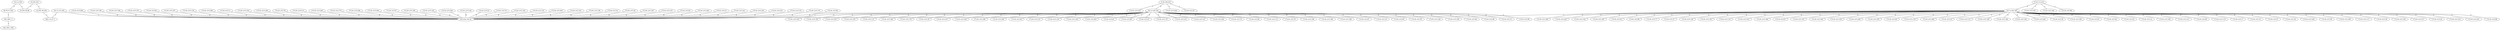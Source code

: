 graph {
    overlap = false; splines = true;
    0 [ label = "192.168.1.240" ]
    1 [ label = "172.81.215.39" ]
    2 [ label = "101.4.128.150" ]
    3 [ label = "172.81.215.57" ]
    4 [ label = "101.4.128.146" ]
    5 [ label = "172.81.215.208" ]
    6 [ label = "219.224.102.42" ]
    7 [ label = "172.81.215.226" ]
    8 [ label = "9.18.108.233" ]
    9 [ label = "172.81.215.165" ]
    10 [ label = "172.81.215.18" ]
    11 [ label = "172.81.215.146" ]
    12 [ label = "172.81.215.101" ]
    13 [ label = "172.81.215.228" ]
    14 [ label = "172.81.215.59" ]
    15 [ label = "172.81.215.199" ]
    16 [ label = "172.81.215.62" ]
    17 [ label = "172.81.215.117" ]
    18 [ label = "172.81.215.167" ]
    19 [ label = "172.81.215.36" ]
    20 [ label = "172.81.215.151" ]
    21 [ label = "172.81.215.118" ]
    22 [ label = "172.81.215.130" ]
    23 [ label = "172.81.215.47" ]
    24 [ label = "172.81.215.136" ]
    25 [ label = "172.81.215.209" ]
    26 [ label = "172.81.215.203" ]
    27 [ label = "172.81.215.104" ]
    28 [ label = "202.112.27.1" ]
    29 [ label = "10.255.38.254" ]
    30 [ label = "172.81.215.11" ]
    31 [ label = "172.81.215.217" ]
    32 [ label = "172.81.215.24" ]
    33 [ label = "172.81.215.150" ]
    34 [ label = "172.81.215.214" ]
    35 [ label = "172.81.215.236" ]
    36 [ label = "172.81.215.78" ]
    37 [ label = "172.81.215.241" ]
    38 [ label = "172.81.215.91" ]
    39 [ label = "172.81.215.88" ]
    40 [ label = "172.81.215.168" ]
    41 [ label = "172.81.215.213" ]
    42 [ label = "172.81.215.240" ]
    43 [ label = "172.81.215.60" ]
    44 [ label = "172.81.215.27" ]
    45 [ label = "172.81.215.225" ]
    46 [ label = "172.81.215.142" ]
    47 [ label = "172.81.215.174" ]
    48 [ label = "172.81.215.246" ]
    49 [ label = "172.81.215.185" ]
    50 [ label = "172.81.215.254" ]
    51 [ label = "9.18.112.233" ]
    52 [ label = "172.81.215.235" ]
    53 [ label = "172.81.215.52" ]
    54 [ label = "172.81.215.97" ]
    55 [ label = "172.81.215.86" ]
    56 [ label = "172.81.215.77" ]
    57 [ label = "172.81.215.137" ]
    58 [ label = "172.81.215.190" ]
    59 [ label = "172.81.215.215" ]
    60 [ label = "172.81.215.147" ]
    61 [ label = "172.81.215.37" ]
    62 [ label = "172.81.215.138" ]
    63 [ label = "192.168.1.1" ]
    64 [ label = "59.78.37.254" ]
    65 [ label = "10.3.2.109" ]
    66 [ label = "10.255.38.58" ]
    67 [ label = "10.255.38.1" ]
    68 [ label = "172.81.215.145" ]
    69 [ label = "172.81.215.120" ]
    70 [ label = "172.81.215.252" ]
    71 [ label = "172.81.215.70" ]
    72 [ label = "172.81.215.220" ]
    73 [ label = "172.81.215.68" ]
    74 [ label = "172.81.215.116" ]
    75 [ label = "172.81.215.233" ]
    76 [ label = "172.81.215.166" ]
    77 [ label = "172.81.215.144" ]
    78 [ label = "172.81.215.115" ]
    79 [ label = "172.81.215.67" ]
    80 [ label = "172.81.215.79" ]
    81 [ label = "172.81.215.152" ]
    82 [ label = "172.81.215.184" ]
    83 [ label = "172.81.215.53" ]
    84 [ label = "172.81.215.105" ]
    85 [ label = "172.81.215.108" ]
    86 [ label = "172.81.215.248" ]
    87 [ label = "172.81.215.195" ]
    88 [ label = "172.81.215.198" ]
    89 [ label = "172.81.215.74" ]
    90 [ label = "172.81.215.100" ]
    91 [ label = "172.81.215.188" ]
    92 [ label = "172.81.215.134" ]
    93 [ label = "172.81.215.49" ]
    94 [ label = "172.81.215.87" ]
    95 [ label = "172.81.215.194" ]
    96 [ label = "172.81.215.205" ]
    97 [ label = "172.81.215.19" ]
    98 [ label = "172.81.215.95" ]
    99 [ label = "172.81.215.178" ]
    100 [ label = "172.81.215.55" ]
    101 [ label = "172.81.215.128" ]
    102 [ label = "172.81.215.191" ]
    103 [ label = "172.81.215.206" ]
    104 [ label = "172.81.215.139" ]
    105 [ label = "172.81.215.106" ]
    106 [ label = "172.81.215.46" ]
    107 [ label = "172.81.215.32" ]
    108 [ label = "172.81.215.16" ]
    109 [ label = "172.81.215.48" ]
    110 [ label = "172.81.215.40" ]
    111 [ label = "172.81.215.31" ]
    112 [ label = "172.81.215.187" ]
    113 [ label = "172.81.215.113" ]
    114 [ label = "172.81.215.99" ]
    115 [ label = "172.81.215.107" ]
    116 [ label = "172.81.215.149" ]
    117 [ label = "172.81.215.163" ]
    118 [ label = "172.81.215.164" ]
    119 [ label = "172.81.215.102" ]
    120 [ label = "172.81.215.96" ]
    121 [ label = "172.81.215.159" ]
    122 [ label = "172.81.215.244" ]
    123 [ label = "172.81.215.253" ]
    124 [ label = "172.81.215.83" ]
    125 [ label = "172.81.215.38" ]
    126 [ label = "172.81.215.182" ]
    127 [ label = "172.81.215.103" ]
    128 [ label = "172.81.215.112" ]
    129 [ label = "172.81.215.196" ]
    130 [ label = "172.81.215.229" ]
    131 [ label = "172.81.215.179" ]
    132 [ label = "172.81.215.21" ]
    133 [ label = "172.81.215.35" ]
    134 [ label = "172.81.215.81" ]
    135 [ label = "172.81.215.237" ]
    136 [ label = "172.81.215.221" ]
    137 [ label = "172.81.215.192" ]
    138 [ label = "172.81.215.82" ]
    139 [ label = "172.81.215.22" ]
    140 [ label = "172.81.215.186" ]
    141 [ label = "172.81.215.14" ]
    142 [ label = "172.81.215.162" ]
    143 [ label = "172.81.215.230" ]
    144 [ label = "172.81.215.251" ]
    145 [ label = "172.81.215.127" ]
    146 [ label = "172.81.215.133" ]
    147 [ label = "172.81.215.238" ]
    148 [ label = "172.81.215.90" ]
    149 [ label = "172.81.215.114" ]
    150 [ label = "172.81.215.17" ]
    151 [ label = "172.81.215.12" ]
    152 [ label = "172.81.215.175" ]
    153 [ label = "172.81.215.80" ]
    154 [ label = "101.4.115.105" ]
    155 [ label = "172.81.215.222" ]
    2 -- 1 [ label = "5" ]
    4 -- 3 [ label = "5" ]
    5 -- 6 [ label = "6" ]
    8 -- 7 [ label = "1" ]
    9 -- 6 [ label = "6" ]
    4 -- 10 [ label = "5" ]
    11 -- 6 [ label = "6" ]
    12 -- 6 [ label = "6" ]
    4 -- 13 [ label = "5" ]
    4 -- 14 [ label = "5" ]
    4 -- 15 [ label = "5" ]
    16 -- 6 [ label = "6" ]
    4 -- 17 [ label = "5" ]
    18 -- 6 [ label = "6" ]
    4 -- 19 [ label = "5" ]
    2 -- 20 [ label = "5" ]
    21 -- 6 [ label = "6" ]
    2 -- 22 [ label = "5" ]
    8 -- 23 [ label = "1" ]
    2 -- 24 [ label = "5" ]
    25 -- 6 [ label = "6" ]
    2 -- 26 [ label = "5" ]
    4 -- 27 [ label = "5" ]
    29 -- 28 [ label = "1" ]
    30 -- 6 [ label = "6" ]
    4 -- 31 [ label = "5" ]
    4 -- 32 [ label = "5" ]
    33 -- 6 [ label = "6" ]
    4 -- 34 [ label = "5" ]
    35 -- 6 [ label = "6" ]
    36 -- 6 [ label = "6" ]
    4 -- 37 [ label = "5" ]
    2 -- 38 [ label = "5" ]
    4 -- 39 [ label = "5" ]
    4 -- 40 [ label = "5" ]
    41 -- 6 [ label = "6" ]
    42 -- 6 [ label = "6" ]
    2 -- 43 [ label = "5" ]
    2 -- 44 [ label = "5" ]
    4 -- 45 [ label = "5" ]
    4 -- 46 [ label = "5" ]
    47 -- 6 [ label = "6" ]
    48 -- 6 [ label = "6" ]
    4 -- 49 [ label = "5" ]
    50 -- 6 [ label = "6" ]
    4 -- 6 [ label = "1" ]
    51 -- 4 [ label = "4" ]
    51 -- 52 [ label = "1" ]
    4 -- 53 [ label = "5" ]
    54 -- 6 [ label = "6" ]
    4 -- 55 [ label = "5" ]
    4 -- 56 [ label = "5" ]
    2 -- 57 [ label = "5" ]
    58 -- 6 [ label = "6" ]
    2 -- 59 [ label = "5" ]
    2 -- 60 [ label = "5" ]
    4 -- 61 [ label = "5" ]
    4 -- 62 [ label = "5" ]
    63 -- 0 [ label = "1" ]
    64 -- 63 [ label = "1" ]
    65 -- 64 [ label = "2" ]
    65 -- 66 [ label = "1" ]
    67 -- 66 [ label = "1" ]
    67 -- 29 [ label = "1" ]
    4 -- 68 [ label = "5" ]
    69 -- 6 [ label = "6" ]
    2 -- 70 [ label = "5" ]
    2 -- 71 [ label = "5" ]
    72 -- 6 [ label = "6" ]
    2 -- 73 [ label = "5" ]
    4 -- 74 [ label = "5" ]
    4 -- 75 [ label = "5" ]
    4 -- 76 [ label = "5" ]
    77 -- 6 [ label = "6" ]
    2 -- 78 [ label = "5" ]
    4 -- 79 [ label = "5" ]
    2 -- 80 [ label = "5" ]
    4 -- 81 [ label = "5" ]
    4 -- 82 [ label = "5" ]
    83 -- 6 [ label = "6" ]
    4 -- 84 [ label = "5" ]
    2 -- 85 [ label = "5" ]
    4 -- 86 [ label = "5" ]
    4 -- 87 [ label = "5" ]
    2 -- 88 [ label = "5" ]
    89 -- 6 [ label = "6" ]
    90 -- 6 [ label = "6" ]
    2 -- 91 [ label = "5" ]
    92 -- 6 [ label = "6" ]
    4 -- 93 [ label = "5" ]
    2 -- 94 [ label = "5" ]
    51 -- 95 [ label = "1" ]
    96 -- 6 [ label = "6" ]
    2 -- 97 [ label = "5" ]
    2 -- 98 [ label = "5" ]
    4 -- 99 [ label = "5" ]
    2 -- 100 [ label = "5" ]
    2 -- 101 [ label = "5" ]
    102 -- 6 [ label = "6" ]
    4 -- 103 [ label = "5" ]
    104 -- 6 [ label = "6" ]
    2 -- 105 [ label = "5" ]
    2 -- 106 [ label = "5" ]
    107 -- 6 [ label = "6" ]
    4 -- 108 [ label = "5" ]
    2 -- 109 [ label = "5" ]
    110 -- 6 [ label = "6" ]
    2 -- 111 [ label = "5" ]
    112 -- 6 [ label = "6" ]
    4 -- 113 [ label = "5" ]
    2 -- 114 [ label = "5" ]
    115 -- 6 [ label = "6" ]
    4 -- 116 [ label = "5" ]
    2 -- 117 [ label = "5" ]
    4 -- 118 [ label = "5" ]
    4 -- 119 [ label = "5" ]
    51 -- 120 [ label = "1" ]
    2 -- 121 [ label = "5" ]
    4 -- 122 [ label = "5" ]
    2 -- 123 [ label = "5" ]
    124 -- 6 [ label = "6" ]
    4 -- 125 [ label = "5" ]
    4 -- 126 [ label = "5" ]
    2 -- 127 [ label = "5" ]
    2 -- 128 [ label = "5" ]
    2 -- 129 [ label = "5" ]
    130 -- 6 [ label = "6" ]
    2 -- 131 [ label = "5" ]
    132 -- 6 [ label = "6" ]
    2 -- 133 [ label = "5" ]
    4 -- 134 [ label = "5" ]
    2 -- 135 [ label = "5" ]
    136 -- 6 [ label = "6" ]
    2 -- 137 [ label = "5" ]
    4 -- 138 [ label = "5" ]
    4 -- 139 [ label = "5" ]
    2 -- 140 [ label = "5" ]
    4 -- 141 [ label = "5" ]
    4 -- 142 [ label = "5" ]
    143 -- 6 [ label = "6" ]
    144 -- 6 [ label = "6" ]
    4 -- 145 [ label = "5" ]
    146 -- 6 [ label = "6" ]
    2 -- 147 [ label = "5" ]
    4 -- 148 [ label = "5" ]
    4 -- 149 [ label = "5" ]
    4 -- 150 [ label = "5" ]
    4 -- 151 [ label = "5" ]
    152 -- 6 [ label = "6" ]
    153 -- 6 [ label = "6" ]
    154 -- 28 [ label = "1" ]
    154 -- 6 [ label = "1" ]
    2 -- 6 [ label = "1" ]
    8 -- 2 [ label = "4" ]
    8 -- 155 [ label = "1" ]
}
